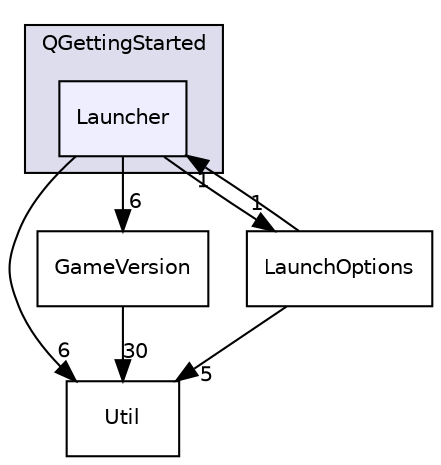digraph "F:/Projects/Git/QGettingStarted/QGettingStarted/Launcher" {
  compound=true
  node [ fontsize="10", fontname="Helvetica"];
  edge [ labelfontsize="10", labelfontname="Helvetica"];
  subgraph clusterdir_3952c08c86d2ef0fb0d3de6c9284875b {
    graph [ bgcolor="#ddddee", pencolor="black", label="QGettingStarted" fontname="Helvetica", fontsize="10", URL="dir_3952c08c86d2ef0fb0d3de6c9284875b.html"]
  dir_d5a80f7bf7b0532b9943a9f6de42befc [shape=box, label="Launcher", style="filled", fillcolor="#eeeeff", pencolor="black", URL="dir_d5a80f7bf7b0532b9943a9f6de42befc.html"];
  }
  dir_0850f1569e1404a71d6f767bc94671d0 [shape=box label="Util" URL="dir_0850f1569e1404a71d6f767bc94671d0.html"];
  dir_b842639159e5a25bae7c135b5acfa408 [shape=box label="GameVersion" URL="dir_b842639159e5a25bae7c135b5acfa408.html"];
  dir_e989e037040d9479a6039d4a2a8099ef [shape=box label="LaunchOptions" URL="dir_e989e037040d9479a6039d4a2a8099ef.html"];
  dir_b842639159e5a25bae7c135b5acfa408->dir_0850f1569e1404a71d6f767bc94671d0 [headlabel="30", labeldistance=1.5 headhref="dir_000004_000007.html"];
  dir_d5a80f7bf7b0532b9943a9f6de42befc->dir_0850f1569e1404a71d6f767bc94671d0 [headlabel="6", labeldistance=1.5 headhref="dir_000005_000007.html"];
  dir_d5a80f7bf7b0532b9943a9f6de42befc->dir_b842639159e5a25bae7c135b5acfa408 [headlabel="6", labeldistance=1.5 headhref="dir_000005_000004.html"];
  dir_d5a80f7bf7b0532b9943a9f6de42befc->dir_e989e037040d9479a6039d4a2a8099ef [headlabel="1", labeldistance=1.5 headhref="dir_000005_000006.html"];
  dir_e989e037040d9479a6039d4a2a8099ef->dir_0850f1569e1404a71d6f767bc94671d0 [headlabel="5", labeldistance=1.5 headhref="dir_000006_000007.html"];
  dir_e989e037040d9479a6039d4a2a8099ef->dir_d5a80f7bf7b0532b9943a9f6de42befc [headlabel="1", labeldistance=1.5 headhref="dir_000006_000005.html"];
}
